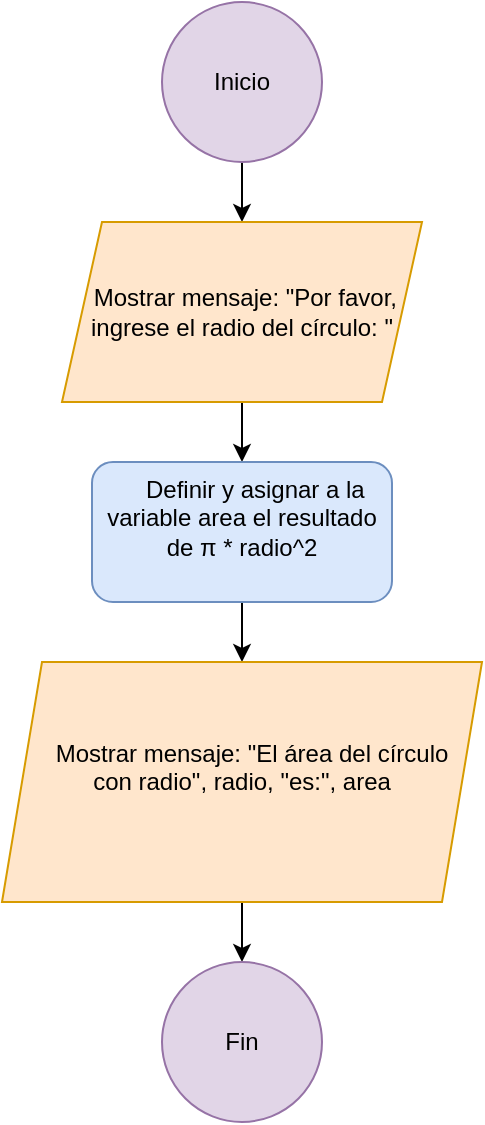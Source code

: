 <mxfile version="24.8.3">
  <diagram name="Página-1" id="FKTo-1aSechLJuadVrGD">
    <mxGraphModel dx="1161" dy="1050" grid="1" gridSize="10" guides="1" tooltips="1" connect="1" arrows="1" fold="1" page="1" pageScale="1" pageWidth="827" pageHeight="1169" math="0" shadow="0">
      <root>
        <mxCell id="0" />
        <mxCell id="1" parent="0" />
        <mxCell id="Yj47pA09OBO34F4H2-Fb-6" value="" style="edgeStyle=orthogonalEdgeStyle;rounded=0;orthogonalLoop=1;jettySize=auto;html=1;" edge="1" parent="1" source="Yj47pA09OBO34F4H2-Fb-1" target="Yj47pA09OBO34F4H2-Fb-2">
          <mxGeometry relative="1" as="geometry" />
        </mxCell>
        <mxCell id="Yj47pA09OBO34F4H2-Fb-1" value="Inicio" style="ellipse;whiteSpace=wrap;html=1;aspect=fixed;fillColor=#e1d5e7;strokeColor=#9673a6;" vertex="1" parent="1">
          <mxGeometry x="370" y="520" width="80" height="80" as="geometry" />
        </mxCell>
        <mxCell id="Yj47pA09OBO34F4H2-Fb-7" value="" style="edgeStyle=orthogonalEdgeStyle;rounded=0;orthogonalLoop=1;jettySize=auto;html=1;" edge="1" parent="1" source="Yj47pA09OBO34F4H2-Fb-2" target="Yj47pA09OBO34F4H2-Fb-3">
          <mxGeometry relative="1" as="geometry" />
        </mxCell>
        <mxCell id="Yj47pA09OBO34F4H2-Fb-2" value="&amp;nbsp;Mostrar mensaje: &quot;Por favor, ingrese el radio del círculo: &quot;" style="shape=parallelogram;perimeter=parallelogramPerimeter;whiteSpace=wrap;html=1;fixedSize=1;fillColor=#ffe6cc;strokeColor=#d79b00;" vertex="1" parent="1">
          <mxGeometry x="320" y="630" width="180" height="90" as="geometry" />
        </mxCell>
        <mxCell id="Yj47pA09OBO34F4H2-Fb-8" value="" style="edgeStyle=orthogonalEdgeStyle;rounded=0;orthogonalLoop=1;jettySize=auto;html=1;" edge="1" parent="1" source="Yj47pA09OBO34F4H2-Fb-3" target="Yj47pA09OBO34F4H2-Fb-4">
          <mxGeometry relative="1" as="geometry" />
        </mxCell>
        <mxCell id="Yj47pA09OBO34F4H2-Fb-3" value="&lt;div&gt;&amp;nbsp; &amp;nbsp; Definir y asignar a la variable area el resultado de π * radio^2&lt;/div&gt;&lt;div&gt;&lt;br&gt;&lt;/div&gt;" style="rounded=1;whiteSpace=wrap;html=1;fillColor=#dae8fc;strokeColor=#6c8ebf;" vertex="1" parent="1">
          <mxGeometry x="335" y="750" width="150" height="70" as="geometry" />
        </mxCell>
        <mxCell id="Yj47pA09OBO34F4H2-Fb-9" value="" style="edgeStyle=orthogonalEdgeStyle;rounded=0;orthogonalLoop=1;jettySize=auto;html=1;" edge="1" parent="1" source="Yj47pA09OBO34F4H2-Fb-4" target="Yj47pA09OBO34F4H2-Fb-5">
          <mxGeometry relative="1" as="geometry" />
        </mxCell>
        <mxCell id="Yj47pA09OBO34F4H2-Fb-4" value="&lt;div&gt;&amp;nbsp; &amp;nbsp; Mostrar mensaje: &quot;El área del círculo&amp;nbsp;&lt;/div&gt;&lt;div&gt;con radio&quot;, radio, &quot;es:&quot;, area&lt;/div&gt;&lt;div&gt;&lt;br&gt;&lt;/div&gt;" style="shape=parallelogram;perimeter=parallelogramPerimeter;whiteSpace=wrap;html=1;fixedSize=1;fillColor=#ffe6cc;strokeColor=#d79b00;" vertex="1" parent="1">
          <mxGeometry x="290" y="850" width="240" height="120" as="geometry" />
        </mxCell>
        <mxCell id="Yj47pA09OBO34F4H2-Fb-5" value="Fin" style="ellipse;whiteSpace=wrap;html=1;aspect=fixed;fillColor=#e1d5e7;strokeColor=#9673a6;" vertex="1" parent="1">
          <mxGeometry x="370" y="1000" width="80" height="80" as="geometry" />
        </mxCell>
      </root>
    </mxGraphModel>
  </diagram>
</mxfile>
